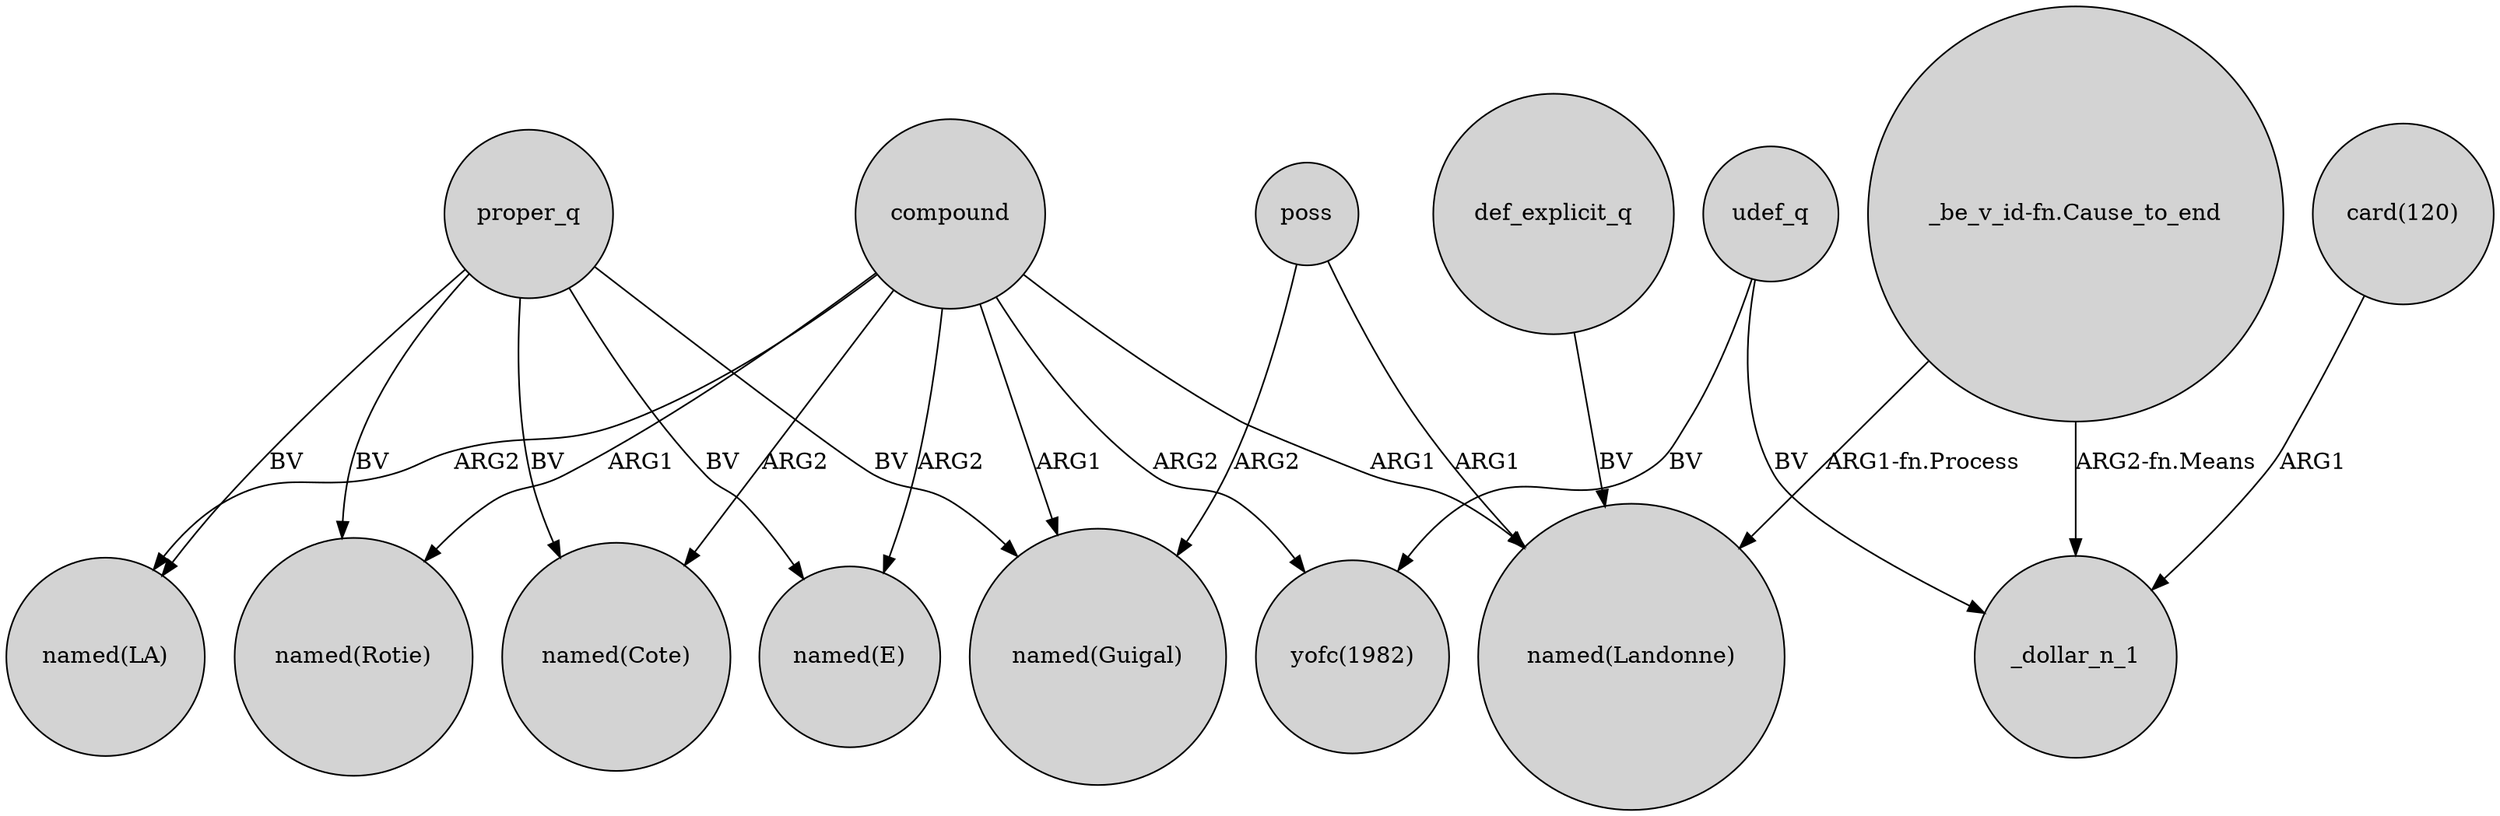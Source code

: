 digraph {
	node [shape=circle style=filled]
	compound -> "named(Cote)" [label=ARG2]
	proper_q -> "named(Rotie)" [label=BV]
	proper_q -> "named(LA)" [label=BV]
	udef_q -> _dollar_n_1 [label=BV]
	udef_q -> "yofc(1982)" [label=BV]
	poss -> "named(Guigal)" [label=ARG2]
	compound -> "named(E)" [label=ARG2]
	compound -> "yofc(1982)" [label=ARG2]
	proper_q -> "named(E)" [label=BV]
	"card(120)" -> _dollar_n_1 [label=ARG1]
	compound -> "named(LA)" [label=ARG2]
	compound -> "named(Rotie)" [label=ARG1]
	proper_q -> "named(Guigal)" [label=BV]
	def_explicit_q -> "named(Landonne)" [label=BV]
	compound -> "named(Guigal)" [label=ARG1]
	proper_q -> "named(Cote)" [label=BV]
	"_be_v_id-fn.Cause_to_end" -> "named(Landonne)" [label="ARG1-fn.Process"]
	compound -> "named(Landonne)" [label=ARG1]
	poss -> "named(Landonne)" [label=ARG1]
	"_be_v_id-fn.Cause_to_end" -> _dollar_n_1 [label="ARG2-fn.Means"]
}
